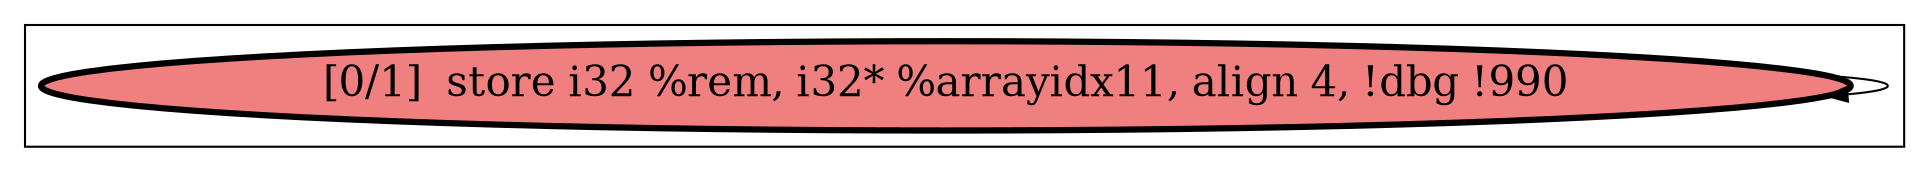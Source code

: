
digraph G {





subgraph cluster0 {


node13 [penwidth=3.0,fontsize=20,fillcolor=lightcoral,label="[0/1]  store i32 %rem, i32* %arrayidx11, align 4, !dbg !990",shape=ellipse,style=filled ]

node13->node13 [ ]


}

}
